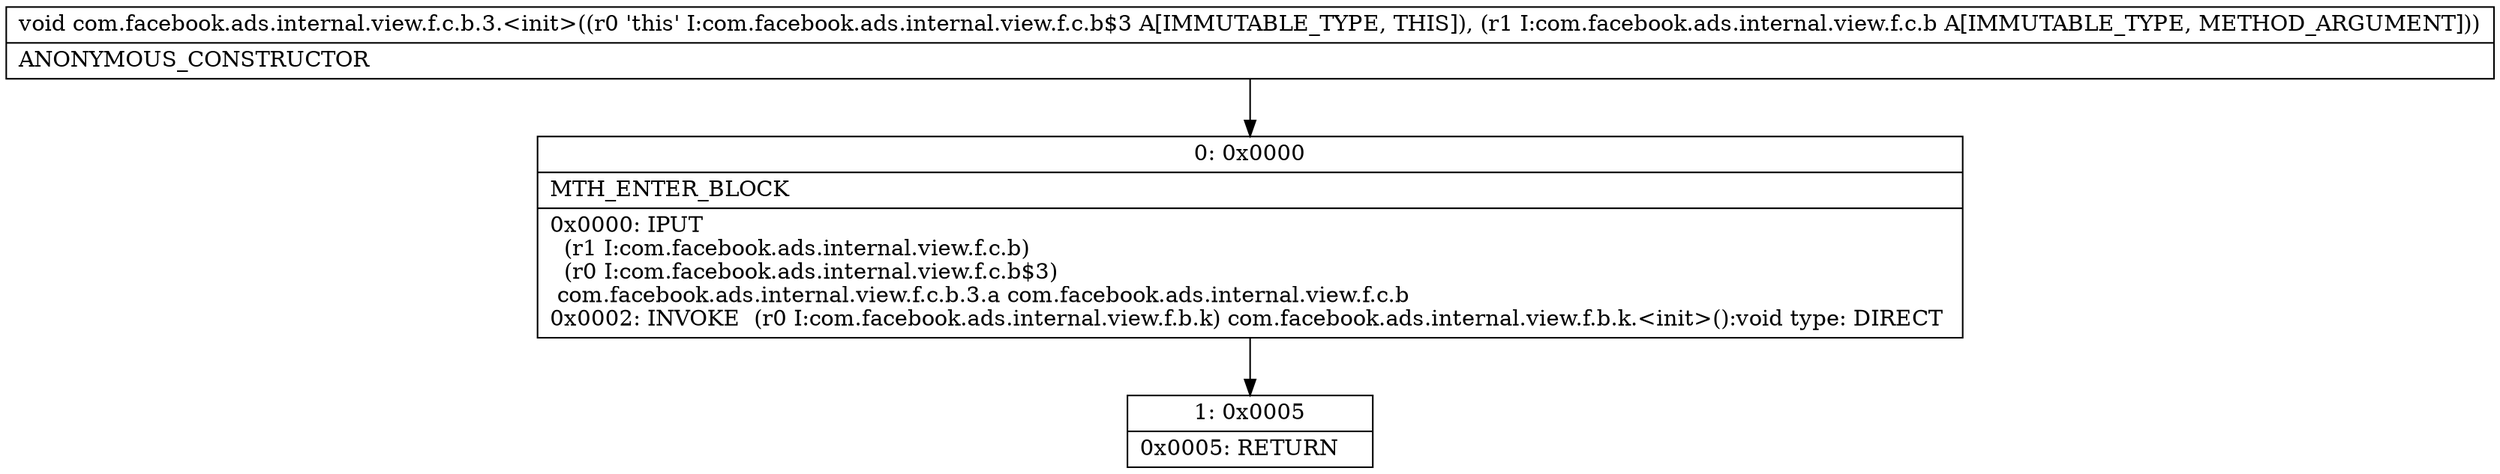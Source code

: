 digraph "CFG forcom.facebook.ads.internal.view.f.c.b.3.\<init\>(Lcom\/facebook\/ads\/internal\/view\/f\/c\/b;)V" {
Node_0 [shape=record,label="{0\:\ 0x0000|MTH_ENTER_BLOCK\l|0x0000: IPUT  \l  (r1 I:com.facebook.ads.internal.view.f.c.b)\l  (r0 I:com.facebook.ads.internal.view.f.c.b$3)\l com.facebook.ads.internal.view.f.c.b.3.a com.facebook.ads.internal.view.f.c.b \l0x0002: INVOKE  (r0 I:com.facebook.ads.internal.view.f.b.k) com.facebook.ads.internal.view.f.b.k.\<init\>():void type: DIRECT \l}"];
Node_1 [shape=record,label="{1\:\ 0x0005|0x0005: RETURN   \l}"];
MethodNode[shape=record,label="{void com.facebook.ads.internal.view.f.c.b.3.\<init\>((r0 'this' I:com.facebook.ads.internal.view.f.c.b$3 A[IMMUTABLE_TYPE, THIS]), (r1 I:com.facebook.ads.internal.view.f.c.b A[IMMUTABLE_TYPE, METHOD_ARGUMENT]))  | ANONYMOUS_CONSTRUCTOR\l}"];
MethodNode -> Node_0;
Node_0 -> Node_1;
}

